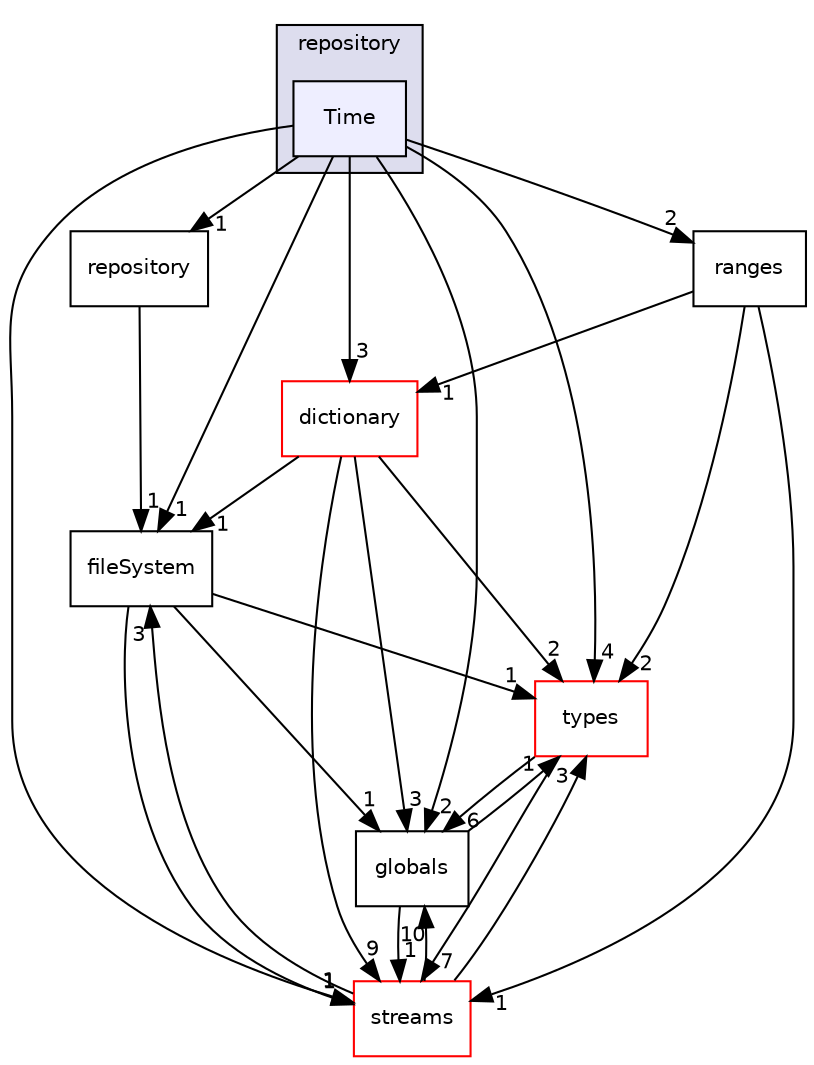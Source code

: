 digraph "src/phasicFlow/repository/Time" {
  compound=true
  node [ fontsize="10", fontname="Helvetica"];
  edge [ labelfontsize="10", labelfontname="Helvetica"];
  subgraph clusterdir_8a09dd5b7fce343a5c545316ddba4e1b {
    graph [ bgcolor="#ddddee", pencolor="black", label="repository" fontname="Helvetica", fontsize="10", URL="dir_8a09dd5b7fce343a5c545316ddba4e1b.html"]
  dir_cbad02237acb97f82e9873a8dfa02a5b [shape=box, label="Time", style="filled", fillcolor="#eeeeff", pencolor="black", URL="dir_cbad02237acb97f82e9873a8dfa02a5b.html"];
  }
  dir_9bc4eba92fa358edeadb984c24be3812 [shape=box label="repository" URL="dir_9bc4eba92fa358edeadb984c24be3812.html"];
  dir_e8baec020e471dff3bc06b812491e6c5 [shape=box label="types" fillcolor="white" style="filled" color="red" URL="dir_e8baec020e471dff3bc06b812491e6c5.html"];
  dir_ec044aca4011302dcfd8183b03594e30 [shape=box label="ranges" URL="dir_ec044aca4011302dcfd8183b03594e30.html"];
  dir_f0792bbf1949bfb891fb576079464319 [shape=box label="fileSystem" URL="dir_f0792bbf1949bfb891fb576079464319.html"];
  dir_5f6559faa080c0b07ec2a71fd7e912fc [shape=box label="globals" URL="dir_5f6559faa080c0b07ec2a71fd7e912fc.html"];
  dir_b13948a90891cb8a59f39ab8c50a8102 [shape=box label="streams" fillcolor="white" style="filled" color="red" URL="dir_b13948a90891cb8a59f39ab8c50a8102.html"];
  dir_1220c712ed5f98fd84ba71b4848374db [shape=box label="dictionary" fillcolor="white" style="filled" color="red" URL="dir_1220c712ed5f98fd84ba71b4848374db.html"];
  dir_9bc4eba92fa358edeadb984c24be3812->dir_f0792bbf1949bfb891fb576079464319 [headlabel="1", labeldistance=1.5 headhref="dir_000126_000116.html"];
  dir_e8baec020e471dff3bc06b812491e6c5->dir_5f6559faa080c0b07ec2a71fd7e912fc [headlabel="6", labeldistance=1.5 headhref="dir_000175_000117.html"];
  dir_e8baec020e471dff3bc06b812491e6c5->dir_b13948a90891cb8a59f39ab8c50a8102 [headlabel="7", labeldistance=1.5 headhref="dir_000175_000131.html"];
  dir_ec044aca4011302dcfd8183b03594e30->dir_e8baec020e471dff3bc06b812491e6c5 [headlabel="2", labeldistance=1.5 headhref="dir_000123_000175.html"];
  dir_ec044aca4011302dcfd8183b03594e30->dir_b13948a90891cb8a59f39ab8c50a8102 [headlabel="1", labeldistance=1.5 headhref="dir_000123_000131.html"];
  dir_ec044aca4011302dcfd8183b03594e30->dir_1220c712ed5f98fd84ba71b4848374db [headlabel="1", labeldistance=1.5 headhref="dir_000123_000112.html"];
  dir_f0792bbf1949bfb891fb576079464319->dir_e8baec020e471dff3bc06b812491e6c5 [headlabel="1", labeldistance=1.5 headhref="dir_000116_000175.html"];
  dir_f0792bbf1949bfb891fb576079464319->dir_5f6559faa080c0b07ec2a71fd7e912fc [headlabel="1", labeldistance=1.5 headhref="dir_000116_000117.html"];
  dir_f0792bbf1949bfb891fb576079464319->dir_b13948a90891cb8a59f39ab8c50a8102 [headlabel="1", labeldistance=1.5 headhref="dir_000116_000131.html"];
  dir_5f6559faa080c0b07ec2a71fd7e912fc->dir_e8baec020e471dff3bc06b812491e6c5 [headlabel="1", labeldistance=1.5 headhref="dir_000117_000175.html"];
  dir_5f6559faa080c0b07ec2a71fd7e912fc->dir_b13948a90891cb8a59f39ab8c50a8102 [headlabel="1", labeldistance=1.5 headhref="dir_000117_000131.html"];
  dir_b13948a90891cb8a59f39ab8c50a8102->dir_e8baec020e471dff3bc06b812491e6c5 [headlabel="3", labeldistance=1.5 headhref="dir_000131_000175.html"];
  dir_b13948a90891cb8a59f39ab8c50a8102->dir_f0792bbf1949bfb891fb576079464319 [headlabel="3", labeldistance=1.5 headhref="dir_000131_000116.html"];
  dir_b13948a90891cb8a59f39ab8c50a8102->dir_5f6559faa080c0b07ec2a71fd7e912fc [headlabel="10", labeldistance=1.5 headhref="dir_000131_000117.html"];
  dir_1220c712ed5f98fd84ba71b4848374db->dir_e8baec020e471dff3bc06b812491e6c5 [headlabel="2", labeldistance=1.5 headhref="dir_000112_000175.html"];
  dir_1220c712ed5f98fd84ba71b4848374db->dir_f0792bbf1949bfb891fb576079464319 [headlabel="1", labeldistance=1.5 headhref="dir_000112_000116.html"];
  dir_1220c712ed5f98fd84ba71b4848374db->dir_5f6559faa080c0b07ec2a71fd7e912fc [headlabel="3", labeldistance=1.5 headhref="dir_000112_000117.html"];
  dir_1220c712ed5f98fd84ba71b4848374db->dir_b13948a90891cb8a59f39ab8c50a8102 [headlabel="9", labeldistance=1.5 headhref="dir_000112_000131.html"];
  dir_cbad02237acb97f82e9873a8dfa02a5b->dir_9bc4eba92fa358edeadb984c24be3812 [headlabel="1", labeldistance=1.5 headhref="dir_000128_000126.html"];
  dir_cbad02237acb97f82e9873a8dfa02a5b->dir_e8baec020e471dff3bc06b812491e6c5 [headlabel="4", labeldistance=1.5 headhref="dir_000128_000175.html"];
  dir_cbad02237acb97f82e9873a8dfa02a5b->dir_ec044aca4011302dcfd8183b03594e30 [headlabel="2", labeldistance=1.5 headhref="dir_000128_000123.html"];
  dir_cbad02237acb97f82e9873a8dfa02a5b->dir_f0792bbf1949bfb891fb576079464319 [headlabel="1", labeldistance=1.5 headhref="dir_000128_000116.html"];
  dir_cbad02237acb97f82e9873a8dfa02a5b->dir_5f6559faa080c0b07ec2a71fd7e912fc [headlabel="2", labeldistance=1.5 headhref="dir_000128_000117.html"];
  dir_cbad02237acb97f82e9873a8dfa02a5b->dir_b13948a90891cb8a59f39ab8c50a8102 [headlabel="1", labeldistance=1.5 headhref="dir_000128_000131.html"];
  dir_cbad02237acb97f82e9873a8dfa02a5b->dir_1220c712ed5f98fd84ba71b4848374db [headlabel="3", labeldistance=1.5 headhref="dir_000128_000112.html"];
}
